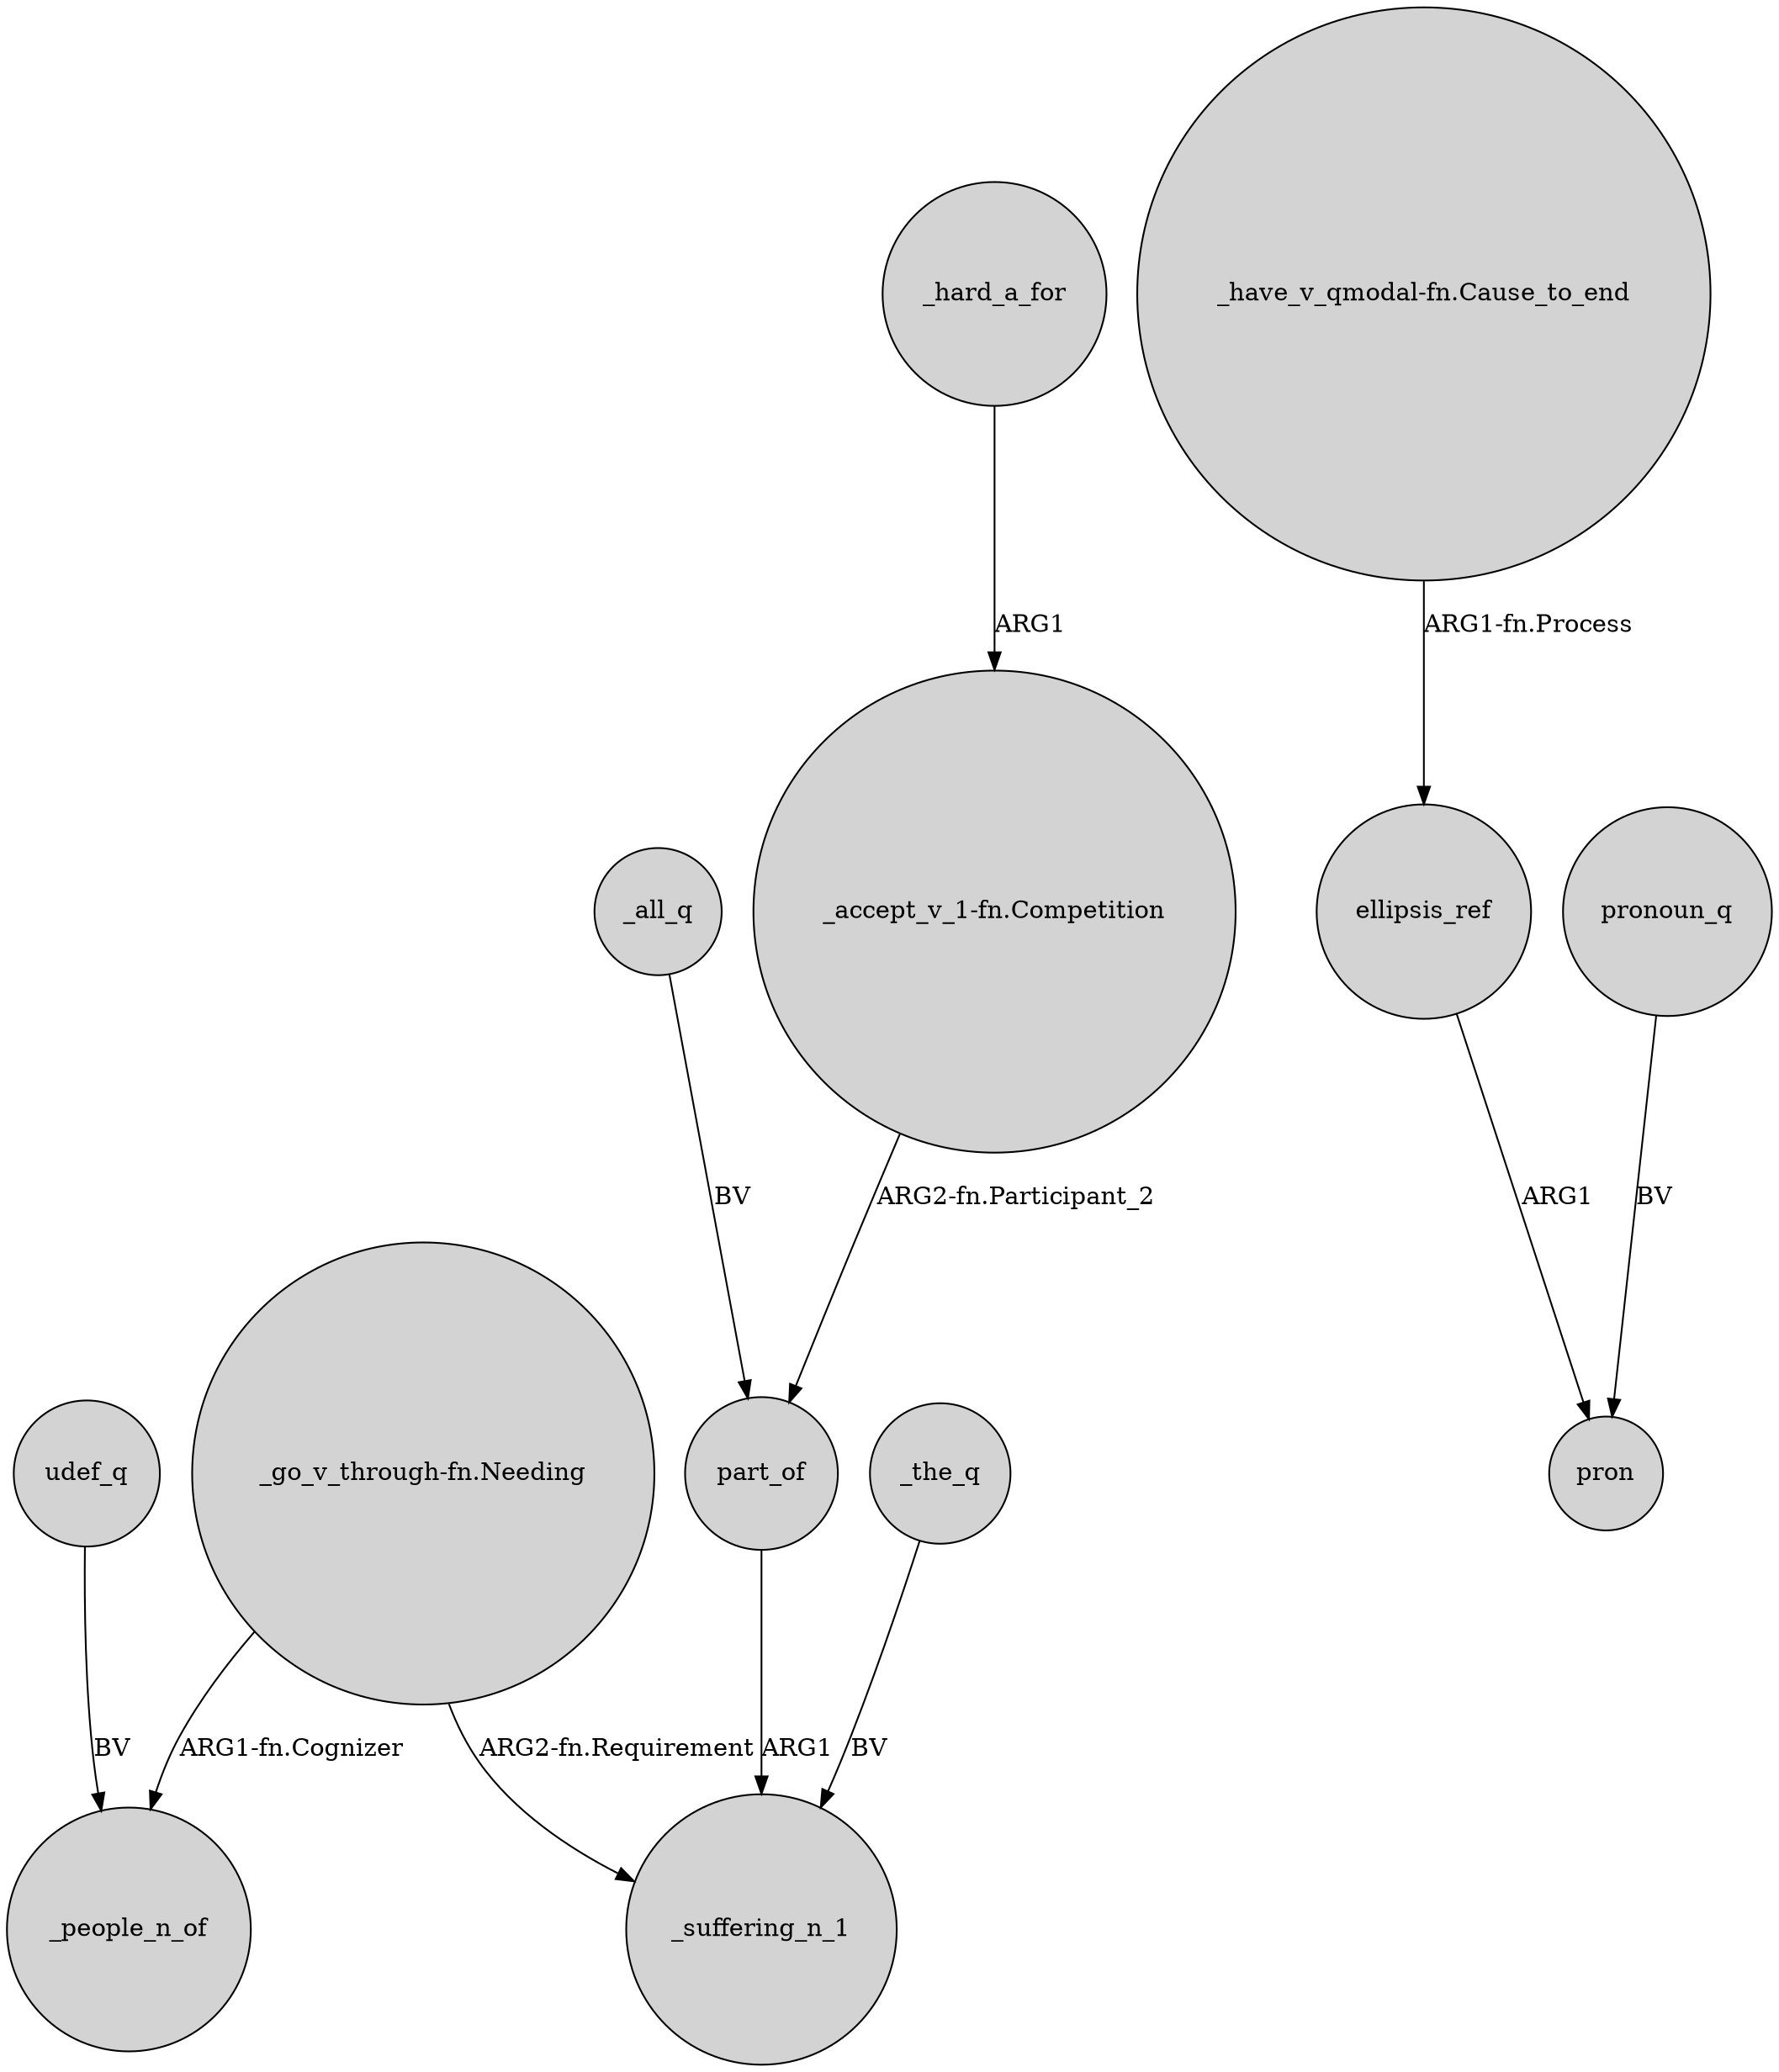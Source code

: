 digraph {
	node [shape=circle style=filled]
	udef_q -> _people_n_of [label=BV]
	"_go_v_through-fn.Needing" -> _suffering_n_1 [label="ARG2-fn.Requirement"]
	part_of -> _suffering_n_1 [label=ARG1]
	"_have_v_qmodal-fn.Cause_to_end" -> ellipsis_ref [label="ARG1-fn.Process"]
	_all_q -> part_of [label=BV]
	_hard_a_for -> "_accept_v_1-fn.Competition" [label=ARG1]
	ellipsis_ref -> pron [label=ARG1]
	pronoun_q -> pron [label=BV]
	"_go_v_through-fn.Needing" -> _people_n_of [label="ARG1-fn.Cognizer"]
	_the_q -> _suffering_n_1 [label=BV]
	"_accept_v_1-fn.Competition" -> part_of [label="ARG2-fn.Participant_2"]
}
